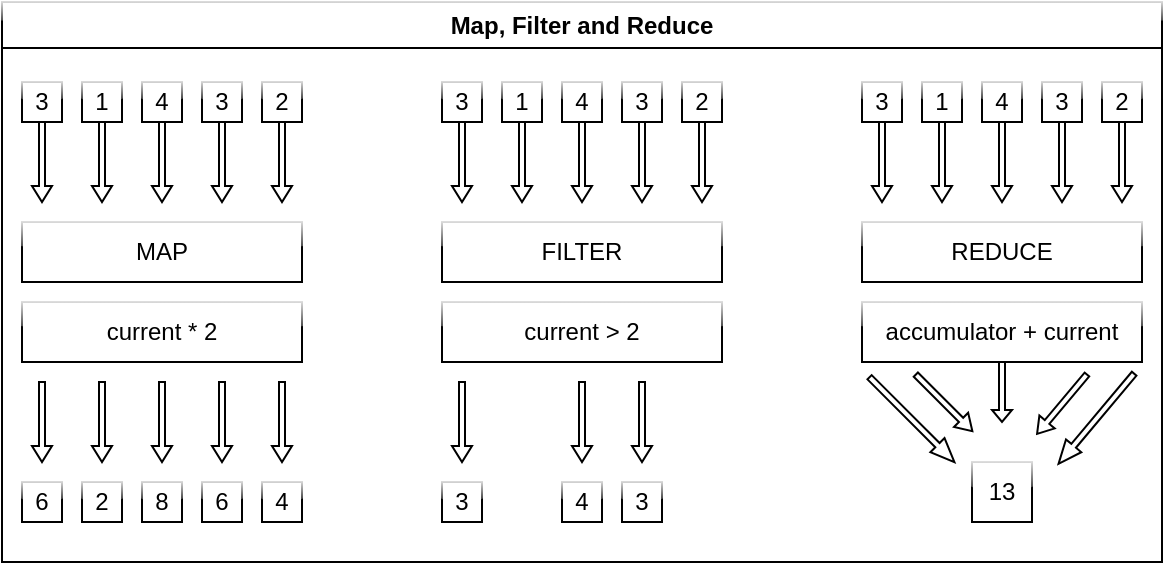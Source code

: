 <mxfile>
    <diagram id="Wej2QrtpRgduXwbeGCfB" name="Page-1">
        <mxGraphModel dx="1318" dy="481" grid="1" gridSize="10" guides="1" tooltips="1" connect="1" arrows="1" fold="1" page="1" pageScale="1" pageWidth="600" pageHeight="300" math="0" shadow="0">
            <root>
                <mxCell id="0"/>
                <mxCell id="1" parent="0"/>
                <mxCell id="2" value="Map, Filter and Reduce" style="swimlane;whiteSpace=wrap;html=1;glass=1;" vertex="1" parent="1">
                    <mxGeometry x="-590" y="10" width="580" height="280" as="geometry"/>
                </mxCell>
                <mxCell id="36" value="2" style="rounded=0;whiteSpace=wrap;html=1;glass=1;" vertex="1" parent="2">
                    <mxGeometry x="340" y="40" width="20" height="20" as="geometry"/>
                </mxCell>
                <mxCell id="33" value="3" style="rounded=0;whiteSpace=wrap;html=1;glass=1;" vertex="1" parent="2">
                    <mxGeometry x="310" y="40" width="20" height="20" as="geometry"/>
                </mxCell>
                <mxCell id="34" value="4" style="rounded=0;whiteSpace=wrap;html=1;glass=1;" vertex="1" parent="2">
                    <mxGeometry x="280" y="40" width="20" height="20" as="geometry"/>
                </mxCell>
                <mxCell id="35" value="1" style="rounded=0;whiteSpace=wrap;html=1;glass=1;" vertex="1" parent="2">
                    <mxGeometry x="250" y="40" width="20" height="20" as="geometry"/>
                </mxCell>
                <mxCell id="32" value="3" style="rounded=0;whiteSpace=wrap;html=1;glass=1;" vertex="1" parent="2">
                    <mxGeometry x="220" y="40" width="20" height="20" as="geometry"/>
                </mxCell>
                <mxCell id="37" value="2" style="rounded=0;whiteSpace=wrap;html=1;glass=1;" vertex="1" parent="2">
                    <mxGeometry x="130" y="40" width="20" height="20" as="geometry"/>
                </mxCell>
                <mxCell id="38" value="3" style="rounded=0;whiteSpace=wrap;html=1;glass=1;" vertex="1" parent="2">
                    <mxGeometry x="100" y="40" width="20" height="20" as="geometry"/>
                </mxCell>
                <mxCell id="39" value="4" style="rounded=0;whiteSpace=wrap;html=1;glass=1;" vertex="1" parent="2">
                    <mxGeometry x="70" y="40" width="20" height="20" as="geometry"/>
                </mxCell>
                <mxCell id="40" value="1" style="rounded=0;whiteSpace=wrap;html=1;glass=1;" vertex="1" parent="2">
                    <mxGeometry x="40" y="40" width="20" height="20" as="geometry"/>
                </mxCell>
                <mxCell id="41" value="3" style="rounded=0;whiteSpace=wrap;html=1;glass=1;" vertex="1" parent="2">
                    <mxGeometry x="10" y="40" width="20" height="20" as="geometry"/>
                </mxCell>
                <mxCell id="42" value="2" style="rounded=0;whiteSpace=wrap;html=1;glass=1;" vertex="1" parent="2">
                    <mxGeometry x="550" y="40" width="20" height="20" as="geometry"/>
                </mxCell>
                <mxCell id="43" value="3" style="rounded=0;whiteSpace=wrap;html=1;glass=1;" vertex="1" parent="2">
                    <mxGeometry x="520" y="40" width="20" height="20" as="geometry"/>
                </mxCell>
                <mxCell id="44" value="4" style="rounded=0;whiteSpace=wrap;html=1;glass=1;" vertex="1" parent="2">
                    <mxGeometry x="490" y="40" width="20" height="20" as="geometry"/>
                </mxCell>
                <mxCell id="45" value="1" style="rounded=0;whiteSpace=wrap;html=1;glass=1;" vertex="1" parent="2">
                    <mxGeometry x="460" y="40" width="20" height="20" as="geometry"/>
                </mxCell>
                <mxCell id="46" value="3" style="rounded=0;whiteSpace=wrap;html=1;glass=1;" vertex="1" parent="2">
                    <mxGeometry x="430" y="40" width="20" height="20" as="geometry"/>
                </mxCell>
                <mxCell id="47" value="MAP" style="rounded=0;whiteSpace=wrap;html=1;glass=1;" vertex="1" parent="2">
                    <mxGeometry x="10" y="110" width="140" height="30" as="geometry"/>
                </mxCell>
                <mxCell id="48" value="current * 2" style="rounded=0;whiteSpace=wrap;html=1;glass=1;" vertex="1" parent="2">
                    <mxGeometry x="10" y="150" width="140" height="30" as="geometry"/>
                </mxCell>
                <mxCell id="49" value="FILTER" style="rounded=0;whiteSpace=wrap;html=1;glass=1;" vertex="1" parent="2">
                    <mxGeometry x="220" y="110" width="140" height="30" as="geometry"/>
                </mxCell>
                <mxCell id="50" value="current &amp;gt; 2" style="rounded=0;whiteSpace=wrap;html=1;glass=1;" vertex="1" parent="2">
                    <mxGeometry x="220" y="150" width="140" height="30" as="geometry"/>
                </mxCell>
                <mxCell id="51" value="REDUCE" style="rounded=0;whiteSpace=wrap;html=1;glass=1;" vertex="1" parent="2">
                    <mxGeometry x="430" y="110" width="140" height="30" as="geometry"/>
                </mxCell>
                <mxCell id="52" value="accumulator + current" style="rounded=0;whiteSpace=wrap;html=1;glass=1;" vertex="1" parent="2">
                    <mxGeometry x="430" y="150" width="140" height="30" as="geometry"/>
                </mxCell>
                <mxCell id="54" value="3" style="rounded=0;whiteSpace=wrap;html=1;glass=1;" vertex="1" parent="2">
                    <mxGeometry x="310" y="240" width="20" height="20" as="geometry"/>
                </mxCell>
                <mxCell id="55" value="4" style="rounded=0;whiteSpace=wrap;html=1;glass=1;" vertex="1" parent="2">
                    <mxGeometry x="280" y="240" width="20" height="20" as="geometry"/>
                </mxCell>
                <mxCell id="57" value="3" style="rounded=0;whiteSpace=wrap;html=1;glass=1;" vertex="1" parent="2">
                    <mxGeometry x="220" y="240" width="20" height="20" as="geometry"/>
                </mxCell>
                <mxCell id="58" value="4" style="rounded=0;whiteSpace=wrap;html=1;glass=1;" vertex="1" parent="2">
                    <mxGeometry x="130" y="240" width="20" height="20" as="geometry"/>
                </mxCell>
                <mxCell id="59" value="6" style="rounded=0;whiteSpace=wrap;html=1;glass=1;" vertex="1" parent="2">
                    <mxGeometry x="100" y="240" width="20" height="20" as="geometry"/>
                </mxCell>
                <mxCell id="60" value="8" style="rounded=0;whiteSpace=wrap;html=1;glass=1;" vertex="1" parent="2">
                    <mxGeometry x="70" y="240" width="20" height="20" as="geometry"/>
                </mxCell>
                <mxCell id="61" value="2" style="rounded=0;whiteSpace=wrap;html=1;glass=1;" vertex="1" parent="2">
                    <mxGeometry x="40" y="240" width="20" height="20" as="geometry"/>
                </mxCell>
                <mxCell id="63" value="13" style="rounded=0;whiteSpace=wrap;html=1;glass=1;" vertex="1" parent="2">
                    <mxGeometry x="485" y="230" width="30" height="30" as="geometry"/>
                </mxCell>
                <mxCell id="66" value="6" style="rounded=0;whiteSpace=wrap;html=1;glass=1;" vertex="1" parent="2">
                    <mxGeometry x="10" y="240" width="20" height="20" as="geometry"/>
                </mxCell>
                <mxCell id="69" value="" style="shape=singleArrow;direction=north;whiteSpace=wrap;html=1;glass=1;rotation=-180;" vertex="1" parent="2">
                    <mxGeometry x="15" y="60" width="10" height="40" as="geometry"/>
                </mxCell>
                <mxCell id="72" value="" style="shape=singleArrow;direction=north;whiteSpace=wrap;html=1;glass=1;rotation=-180;" vertex="1" parent="2">
                    <mxGeometry x="135" y="60" width="10" height="40" as="geometry"/>
                </mxCell>
                <mxCell id="70" value="" style="shape=singleArrow;direction=north;whiteSpace=wrap;html=1;glass=1;rotation=-180;" vertex="1" parent="2">
                    <mxGeometry x="105" y="60" width="10" height="40" as="geometry"/>
                </mxCell>
                <mxCell id="71" value="" style="shape=singleArrow;direction=north;whiteSpace=wrap;html=1;glass=1;rotation=-180;" vertex="1" parent="2">
                    <mxGeometry x="75" y="60" width="10" height="40" as="geometry"/>
                </mxCell>
                <mxCell id="73" value="" style="shape=singleArrow;direction=north;whiteSpace=wrap;html=1;glass=1;rotation=-180;" vertex="1" parent="2">
                    <mxGeometry x="45" y="60" width="10" height="40" as="geometry"/>
                </mxCell>
                <mxCell id="74" value="" style="shape=singleArrow;direction=north;whiteSpace=wrap;html=1;glass=1;rotation=-180;" vertex="1" parent="2">
                    <mxGeometry x="15" y="190" width="10" height="40" as="geometry"/>
                </mxCell>
                <mxCell id="75" value="" style="shape=singleArrow;direction=north;whiteSpace=wrap;html=1;glass=1;rotation=-180;" vertex="1" parent="2">
                    <mxGeometry x="135" y="190" width="10" height="40" as="geometry"/>
                </mxCell>
                <mxCell id="76" value="" style="shape=singleArrow;direction=north;whiteSpace=wrap;html=1;glass=1;rotation=-180;" vertex="1" parent="2">
                    <mxGeometry x="105" y="190" width="10" height="40" as="geometry"/>
                </mxCell>
                <mxCell id="77" value="" style="shape=singleArrow;direction=north;whiteSpace=wrap;html=1;glass=1;rotation=-180;" vertex="1" parent="2">
                    <mxGeometry x="75" y="190" width="10" height="40" as="geometry"/>
                </mxCell>
                <mxCell id="78" value="" style="shape=singleArrow;direction=north;whiteSpace=wrap;html=1;glass=1;rotation=-180;" vertex="1" parent="2">
                    <mxGeometry x="45" y="190" width="10" height="40" as="geometry"/>
                </mxCell>
                <mxCell id="79" value="" style="shape=singleArrow;direction=north;whiteSpace=wrap;html=1;glass=1;rotation=-180;" vertex="1" parent="2">
                    <mxGeometry x="225" y="190" width="10" height="40" as="geometry"/>
                </mxCell>
                <mxCell id="81" value="" style="shape=singleArrow;direction=north;whiteSpace=wrap;html=1;glass=1;rotation=-180;" vertex="1" parent="2">
                    <mxGeometry x="315" y="190" width="10" height="40" as="geometry"/>
                </mxCell>
                <mxCell id="82" value="" style="shape=singleArrow;direction=north;whiteSpace=wrap;html=1;glass=1;rotation=-180;" vertex="1" parent="2">
                    <mxGeometry x="285" y="190" width="10" height="40" as="geometry"/>
                </mxCell>
                <mxCell id="84" value="" style="shape=singleArrow;direction=north;whiteSpace=wrap;html=1;glass=1;rotation=-180;" vertex="1" parent="2">
                    <mxGeometry x="225" y="60" width="10" height="40" as="geometry"/>
                </mxCell>
                <mxCell id="85" value="" style="shape=singleArrow;direction=north;whiteSpace=wrap;html=1;glass=1;rotation=-180;" vertex="1" parent="2">
                    <mxGeometry x="345" y="60" width="10" height="40" as="geometry"/>
                </mxCell>
                <mxCell id="86" value="" style="shape=singleArrow;direction=north;whiteSpace=wrap;html=1;glass=1;rotation=-180;" vertex="1" parent="2">
                    <mxGeometry x="315" y="60" width="10" height="40" as="geometry"/>
                </mxCell>
                <mxCell id="87" value="" style="shape=singleArrow;direction=north;whiteSpace=wrap;html=1;glass=1;rotation=-180;" vertex="1" parent="2">
                    <mxGeometry x="285" y="60" width="10" height="40" as="geometry"/>
                </mxCell>
                <mxCell id="88" value="" style="shape=singleArrow;direction=north;whiteSpace=wrap;html=1;glass=1;rotation=-180;" vertex="1" parent="2">
                    <mxGeometry x="255" y="60" width="10" height="40" as="geometry"/>
                </mxCell>
                <mxCell id="89" value="" style="shape=singleArrow;direction=north;whiteSpace=wrap;html=1;glass=1;rotation=-180;" vertex="1" parent="2">
                    <mxGeometry x="435" y="60" width="10" height="40" as="geometry"/>
                </mxCell>
                <mxCell id="90" value="" style="shape=singleArrow;direction=north;whiteSpace=wrap;html=1;glass=1;rotation=-180;" vertex="1" parent="2">
                    <mxGeometry x="555" y="60" width="10" height="40" as="geometry"/>
                </mxCell>
                <mxCell id="91" value="" style="shape=singleArrow;direction=north;whiteSpace=wrap;html=1;glass=1;rotation=-180;" vertex="1" parent="2">
                    <mxGeometry x="525" y="60" width="10" height="40" as="geometry"/>
                </mxCell>
                <mxCell id="92" value="" style="shape=singleArrow;direction=north;whiteSpace=wrap;html=1;glass=1;rotation=-180;" vertex="1" parent="2">
                    <mxGeometry x="495" y="60" width="10" height="40" as="geometry"/>
                </mxCell>
                <mxCell id="93" value="" style="shape=singleArrow;direction=north;whiteSpace=wrap;html=1;glass=1;rotation=-180;" vertex="1" parent="2">
                    <mxGeometry x="465" y="60" width="10" height="40" as="geometry"/>
                </mxCell>
                <mxCell id="94" value="" style="shape=singleArrow;direction=north;whiteSpace=wrap;html=1;glass=1;rotation=-180;" vertex="1" parent="2">
                    <mxGeometry x="495" y="180" width="10" height="30" as="geometry"/>
                </mxCell>
                <mxCell id="95" value="" style="shape=singleArrow;direction=north;whiteSpace=wrap;html=1;glass=1;rotation=-140;" vertex="1" parent="2">
                    <mxGeometry x="542.17" y="178.97" width="10" height="58.83" as="geometry"/>
                </mxCell>
                <mxCell id="97" value="" style="shape=singleArrow;direction=north;whiteSpace=wrap;html=1;glass=1;rotation=135;" vertex="1" parent="2">
                    <mxGeometry x="450" y="178.83" width="10" height="60" as="geometry"/>
                </mxCell>
                <mxCell id="98" value="" style="shape=singleArrow;direction=north;whiteSpace=wrap;html=1;glass=1;rotation=-140;" vertex="1" parent="2">
                    <mxGeometry x="525" y="181.7" width="10" height="38.77" as="geometry"/>
                </mxCell>
                <mxCell id="99" value="" style="shape=singleArrow;direction=north;whiteSpace=wrap;html=1;glass=1;rotation=135;" vertex="1" parent="2">
                    <mxGeometry x="466.05" y="180.47" width="10" height="40" as="geometry"/>
                </mxCell>
            </root>
        </mxGraphModel>
    </diagram>
</mxfile>